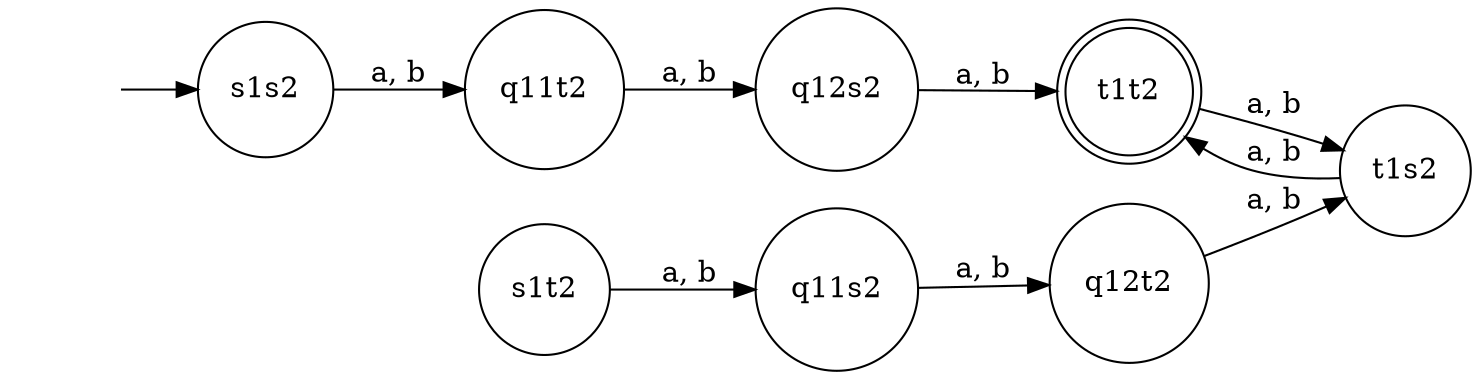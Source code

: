 digraph G2_2 {
    rankdir = "LR";
    node [shape = "none"]; "";
    node [shape = "doublecircle"]; t1t2;
    node [shape = "circle"];
    "" -> s1s2;
    s1s2 -> q11t2 [label = "a, b"];
    s1t2 -> q11s2 [label = "a, b"];
    q11s2 -> q12t2 [label = "a, b"];
    q11t2 -> q12s2 [label = "a, b"];
    q12s2 -> t1t2 [label = "a, b"];
    q12t2 -> t1s2 [label = "a, b"];
    t1s2 -> t1t2 [label = "a, b"];
    t1t2 -> t1s2 [label = "a, b"];
}